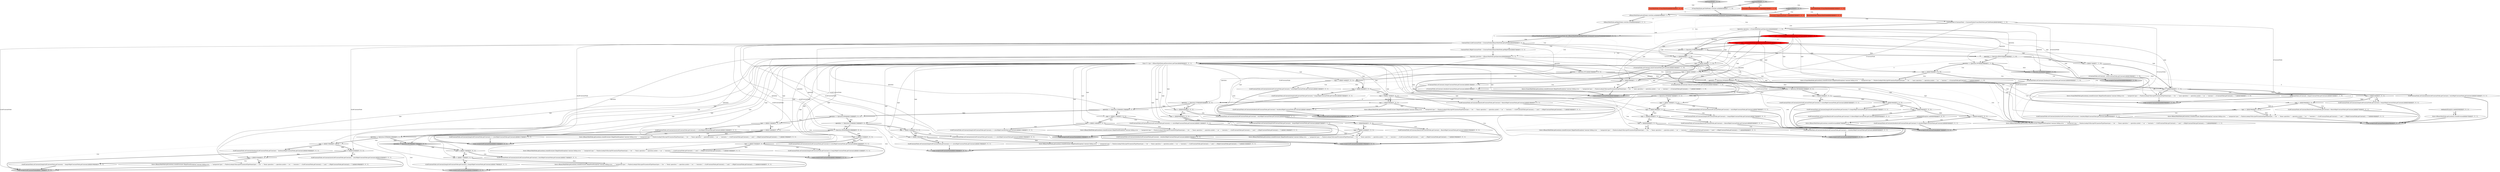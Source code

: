 digraph {
136 [style = filled, label = "irLeftConstantNode.setConstant((int)irLeftConstantNode.getConstant() & (int)irRightConstantNode.getConstant())@@@148@@@['0', '0', '1']", fillcolor = white, shape = ellipse image = "AAA0AAABBB3BBB"];
7 [style = filled, label = "type == @@@30@@@['1', '1', '1']", fillcolor = white, shape = diamond image = "AAA0AAABBB1BBB"];
20 [style = filled, label = "visitUnaryMath['1', '0', '0']", fillcolor = lightgray, shape = diamond image = "AAA0AAABBB1BBB"];
115 [style = filled, label = "irLeftConstantNode.setConstant((long)irLeftConstantNode.getConstant() << (int)irRightConstantNode.getConstant())@@@115@@@['0', '0', '1']", fillcolor = white, shape = ellipse image = "AAA0AAABBB3BBB"];
56 [style = filled, label = "type == @@@123@@@['0', '0', '1']", fillcolor = white, shape = diamond image = "AAA0AAABBB3BBB"];
17 [style = filled, label = "irConstantNode.setConstant(-(double)irConstantNode.getConstant())@@@19@@@['1', '1', '0']", fillcolor = white, shape = ellipse image = "AAA0AAABBB1BBB"];
35 [style = filled, label = "UnaryMathNode irUnaryMathNode@@@2@@@['0', '1', '0']", fillcolor = tomato, shape = box image = "AAA0AAABBB2BBB"];
78 [style = filled, label = "type == @@@11@@@['0', '0', '1']", fillcolor = white, shape = diamond image = "AAA0AAABBB3BBB"];
27 [style = filled, label = "operation == Operation.SUB@@@8@@@['1', '1', '0']", fillcolor = white, shape = diamond image = "AAA0AAABBB1BBB"];
69 [style = filled, label = "type == @@@62@@@['0', '0', '1']", fillcolor = white, shape = diamond image = "AAA0AAABBB3BBB"];
99 [style = filled, label = "irLeftConstantNode.setConstant((long)irLeftConstantNode.getConstant() >> (int)irRightConstantNode.getConstant())@@@127@@@['0', '0', '1']", fillcolor = white, shape = ellipse image = "AAA0AAABBB3BBB"];
128 [style = filled, label = "throw irBinaryMathNode.getLocation().createError(new IllegalStateException(\"constant folding error: \" + \"unexpected type (\" + PainlessLookupUtility.typeToCanonicalTypeName(type) + \"( for \" + \"binary operation (\" + operation.symbol + \"( on \" + \"constants (\" + irLeftConstantNode.getConstant() + \"( and (\" + irRightConstantNode.getConstant() + \"(\"))@@@24@@@['0', '0', '1']", fillcolor = white, shape = ellipse image = "AAA0AAABBB3BBB"];
44 [style = filled, label = "irLeftConstantNode.setConstant((long)irLeftConstantNode.getConstant() + (long)irRightConstantNode.getConstant())@@@79@@@['0', '0', '1']", fillcolor = white, shape = ellipse image = "AAA0AAABBB3BBB"];
65 [style = filled, label = "irLeftConstantNode.setConstant((long)irLeftConstantNode.getConstant() | (long)irRightConstantNode.getConstant())@@@178@@@['0', '0', '1']", fillcolor = white, shape = ellipse image = "AAA0AAABBB3BBB"];
138 [style = filled, label = "type == @@@33@@@['0', '0', '1']", fillcolor = white, shape = diamond image = "AAA0AAABBB3BBB"];
77 [style = filled, label = "irLeftConstantNode.setConstant((int)irLeftConstantNode.getConstant() >>> (int)irRightConstantNode.getConstant())@@@136@@@['0', '0', '1']", fillcolor = white, shape = ellipse image = "AAA0AAABBB3BBB"];
0 [style = filled, label = "irConstantNode.setConstant(~(int)irConstantNode.getConstant())@@@28@@@['1', '1', '0']", fillcolor = white, shape = ellipse image = "AAA0AAABBB1BBB"];
30 [style = filled, label = "throw irBinaryMathNode.getLocation().createError(new IllegalStateException(\"constant folding error: \" + \"unexpected type (\" + PainlessLookupUtility.typeToCanonicalTypeName(type) + \"( for \" + \"binary operation (\" + operation.symbol + \"( on \" + \"constants (\" + irLeftConstantNode.getConstant() + \"( and (\" + irRightConstantNode.getConstant() + \"(\"))@@@66@@@['1', '1', '1']", fillcolor = white, shape = ellipse image = "AAA0AAABBB1BBB"];
145 [style = filled, label = "irLeftConstantNode.setConstant((double)irLeftConstantNode.getConstant() + (double)irRightConstantNode.getConstant())@@@85@@@['0', '0', '1']", fillcolor = white, shape = ellipse image = "AAA0AAABBB3BBB"];
70 [style = filled, label = "type == @@@162@@@['0', '0', '1']", fillcolor = white, shape = diamond image = "AAA0AAABBB3BBB"];
63 [style = filled, label = "irLeftConstantNode.setConstant((long)irLeftConstantNode.getConstant() / (long)irRightConstantNode.getConstant())@@@34@@@['0', '0', '1']", fillcolor = white, shape = ellipse image = "AAA0AAABBB3BBB"];
92 [style = filled, label = "throw irBinaryMathNode.getLocation().createError(new IllegalStateException(\"constant folding error: \" + \"unexpected type (\" + PainlessLookupUtility.typeToCanonicalTypeName(type) + \"( for \" + \"binary operation (\" + operation.symbol + \"( on \" + \"constants (\" + irLeftConstantNode.getConstant() + \"( and (\" + irRightConstantNode.getConstant() + \"(\"))@@@169@@@['0', '0', '1']", fillcolor = white, shape = ellipse image = "AAA0AAABBB3BBB"];
111 [style = filled, label = "Operation operation = irBinaryMathNode.getOperation()@@@8@@@['0', '0', '1']", fillcolor = white, shape = ellipse image = "AAA0AAABBB3BBB"];
12 [style = filled, label = "irConstantNode.setConstant(-(long)irConstantNode.getConstant())@@@13@@@['1', '1', '0']", fillcolor = white, shape = ellipse image = "AAA0AAABBB1BBB"];
50 [style = filled, label = "scope.accept(irLeftConstantNode)@@@183@@@['0', '0', '1']", fillcolor = lightgray, shape = ellipse image = "AAA0AAABBB3BBB"];
137 [style = filled, label = "operation == Operation.MUL@@@10@@@['0', '0', '1']", fillcolor = white, shape = diamond image = "AAA0AAABBB3BBB"];
5 [style = filled, label = "type == @@@9@@@['1', '1', '0']", fillcolor = white, shape = diamond image = "AAA0AAABBB1BBB"];
46 [style = filled, label = "operation == Operation.SUB@@@92@@@['0', '0', '1']", fillcolor = white, shape = diamond image = "AAA0AAABBB3BBB"];
23 [style = filled, label = "operation == Operation.BWNOT@@@26@@@['1', '1', '0']", fillcolor = white, shape = diamond image = "AAA0AAABBB1BBB"];
18 [style = filled, label = "throw irUnaryMathNode.getLocation().createError(new IllegalStateException(\"constant folding error: \" + \"unexpected type (\" + PainlessLookupUtility.typeToCanonicalTypeName(type) + \"( for \" + \"unary operation (\" + operation.symbol + \"( on \" + \"constant (\" + irConstantNode.getConstant() + \"(\"))@@@34@@@['1', '1', '0']", fillcolor = white, shape = ellipse image = "AAA0AAABBB1BBB"];
49 [style = filled, label = "throw irBinaryMathNode.getLocation().createError(new IllegalStateException(\"constant folding error: \" + \"unexpected type (\" + PainlessLookupUtility.typeToCanonicalTypeName(type) + \"( for \" + \"binary operation (\" + operation.symbol + \"( on \" + \"constants (\" + irLeftConstantNode.getConstant() + \"( and (\" + irRightConstantNode.getConstant() + \"(\"))@@@43@@@['0', '0', '1']", fillcolor = white, shape = ellipse image = "AAA0AAABBB3BBB"];
31 [style = filled, label = "irUnaryMathNode.getChildNode().visit(this,null)@@@3@@@['1', '1', '0']", fillcolor = white, shape = ellipse image = "AAA0AAABBB1BBB"];
9 [style = filled, label = "throw irUnaryMathNode.getLocation().createError(new IllegalStateException(\"constant folding error: \" + \"unexpected type (\" + PainlessLookupUtility.typeToCanonicalTypeName(type) + \"( for \" + \"unary operation (\" + operation.symbol + \"( on \" + \"constant (\" + irConstantNode.getConstant() + \"(\"))@@@22@@@['1', '1', '0']", fillcolor = white, shape = ellipse image = "AAA0AAABBB1BBB"];
53 [style = filled, label = "irLeftConstantNode.setConstant((boolean)irLeftConstantNode.getConstant() ^ (boolean)irRightConstantNode.getConstant())@@@160@@@['0', '0', '1']", fillcolor = white, shape = ellipse image = "AAA0AAABBB3BBB"];
42 [style = filled, label = "irLeftConstantNode.setConstant((double)irLeftConstantNode.getConstant() / (double)irRightConstantNode.getConstant())@@@40@@@['0', '0', '1']", fillcolor = white, shape = ellipse image = "AAA0AAABBB3BBB"];
59 [style = filled, label = "irLeftConstantNode.setConstant((long)irLeftConstantNode.getConstant() - (long)irRightConstantNode.getConstant())@@@97@@@['0', '0', '1']", fillcolor = white, shape = ellipse image = "AAA0AAABBB3BBB"];
6 [style = filled, label = "type == @@@27@@@['1', '1', '0']", fillcolor = white, shape = diamond image = "AAA0AAABBB1BBB"];
134 [style = filled, label = "type == @@@14@@@['0', '0', '1']", fillcolor = white, shape = diamond image = "AAA0AAABBB3BBB"];
82 [style = filled, label = "irLeftConstantNode.setConstant((float)irLeftConstantNode.getConstant() - (float)irRightConstantNode.getConstant())@@@100@@@['0', '0', '1']", fillcolor = white, shape = ellipse image = "AAA0AAABBB3BBB"];
116 [style = filled, label = "scope.accept(irLeftConstantNode)@@@72@@@['0', '0', '1']", fillcolor = lightgray, shape = ellipse image = "AAA0AAABBB3BBB"];
113 [style = filled, label = "irLeftConstantNode.setConstant((long)irLeftConstantNode.getConstant() & (long)irRightConstantNode.getConstant())@@@151@@@['0', '0', '1']", fillcolor = white, shape = ellipse image = "AAA0AAABBB3BBB"];
93 [style = filled, label = "irLeftConstantNode.setConstant((double)irLeftConstantNode.getConstant() - (double)irRightConstantNode.getConstant())@@@103@@@['0', '0', '1']", fillcolor = white, shape = ellipse image = "AAA0AAABBB3BBB"];
58 [style = filled, label = "type == @@@138@@@['0', '0', '1']", fillcolor = white, shape = diamond image = "AAA0AAABBB3BBB"];
19 [style = filled, label = "operation == Operation.NOT@@@38@@@['1', '1', '0']", fillcolor = white, shape = diamond image = "AAA0AAABBB1BBB"];
8 [style = filled, label = "Class<?> type = irUnaryMathNode.getDecoration().getType()@@@7@@@['1', '0', '0']", fillcolor = red, shape = ellipse image = "AAA1AAABBB1BBB"];
102 [style = filled, label = "scope.accept(irLeftConstantNode)@@@156@@@['0', '0', '1']", fillcolor = lightgray, shape = ellipse image = "AAA0AAABBB3BBB"];
90 [style = filled, label = "irLeftConstantNode.setConstant((long)irLeftConstantNode.getConstant() % (long)irRightConstantNode.getConstant())@@@57@@@['0', '0', '1']", fillcolor = white, shape = ellipse image = "AAA0AAABBB3BBB"];
98 [style = filled, label = "irBinaryMathNode.getLeftNode().visit(this,null)@@@3@@@['0', '0', '1']", fillcolor = white, shape = ellipse image = "AAA0AAABBB3BBB"];
101 [style = filled, label = "irLeftConstantNode.setConstant((int)irLeftConstantNode.getConstant() - (int)irRightConstantNode.getConstant())@@@94@@@['0', '0', '1']", fillcolor = white, shape = ellipse image = "AAA0AAABBB3BBB"];
109 [style = filled, label = "ConstantNode irLeftConstantNode = (ConstantNode)irBinaryMathNode.getLeftNode()@@@6@@@['0', '0', '1']", fillcolor = white, shape = ellipse image = "AAA0AAABBB3BBB"];
106 [style = filled, label = "throw irBinaryMathNode.getLocation().createError(new IllegalStateException(\"constant folding error: \" + \"unexpected type (\" + PainlessLookupUtility.typeToCanonicalTypeName(type) + \"( for \" + \"binary operation (\" + operation.symbol + \"( on \" + \"constants (\" + irLeftConstantNode.getConstant() + \"( and (\" + irRightConstantNode.getConstant() + \"(\"))@@@142@@@['0', '0', '1']", fillcolor = white, shape = ellipse image = "AAA0AAABBB3BBB"];
37 [style = filled, label = "type == @@@20@@@['0', '0', '1']", fillcolor = white, shape = diamond image = "AAA0AAABBB3BBB"];
100 [style = filled, label = "irLeftConstantNode.setConstant((float)irLeftConstantNode.getConstant() * (float)irRightConstantNode.getConstant())@@@18@@@['0', '0', '1']", fillcolor = white, shape = ellipse image = "AAA0AAABBB3BBB"];
48 [style = filled, label = "irLeftConstantNode.setConstant((float)irLeftConstantNode.getConstant() / (float)irRightConstantNode.getConstant())@@@37@@@['0', '0', '1']", fillcolor = white, shape = ellipse image = "AAA0AAABBB3BBB"];
3 [style = filled, label = "Operation operation = irUnaryMathNode.getOperation()@@@6@@@['1', '1', '0']", fillcolor = white, shape = ellipse image = "AAA0AAABBB1BBB"];
36 [style = filled, label = "irLeftConstantNode.setConstant((long)irLeftConstantNode.getConstant() >>> (int)irRightConstantNode.getConstant())@@@139@@@['0', '0', '1']", fillcolor = white, shape = ellipse image = "AAA0AAABBB3BBB"];
96 [style = filled, label = "operation == Operation.LSH@@@110@@@['0', '0', '1']", fillcolor = white, shape = diamond image = "AAA0AAABBB3BBB"];
108 [style = filled, label = "throw irBinaryMathNode.getLocation().createError(new IllegalStateException(\"constant folding error: \" + \"unexpected type (\" + PainlessLookupUtility.typeToCanonicalTypeName(type) + \"( for \" + \"binary operation (\" + operation.symbol + \"( on \" + \"constants (\" + irLeftConstantNode.getConstant() + \"( and (\" + irRightConstantNode.getConstant() + \"(\"))@@@154@@@['0', '0', '1']", fillcolor = white, shape = ellipse image = "AAA0AAABBB3BBB"];
79 [style = filled, label = "visitBinaryMath['0', '0', '1']", fillcolor = lightgray, shape = diamond image = "AAA0AAABBB3BBB"];
97 [style = filled, label = "scope.accept(irLeftConstantNode)@@@120@@@['0', '0', '1']", fillcolor = lightgray, shape = ellipse image = "AAA0AAABBB3BBB"];
11 [style = filled, label = "Consumer<ExpressionNode> scope@@@2@@@['1', '1', '0']", fillcolor = tomato, shape = box image = "AAA0AAABBB1BBB"];
47 [style = filled, label = "throw irBinaryMathNode.getLocation().createError(ae)@@@70@@@['0', '0', '1']", fillcolor = white, shape = ellipse image = "AAA0AAABBB3BBB"];
88 [style = filled, label = "type == @@@159@@@['0', '0', '1']", fillcolor = white, shape = diamond image = "AAA0AAABBB3BBB"];
126 [style = filled, label = "irBinaryMathNode.getLeftNode() instanceof ConstantNode && irBinaryMathNode.getRightNode() instanceof ConstantNode@@@5@@@['0', '0', '1']", fillcolor = lightgray, shape = diamond image = "AAA0AAABBB3BBB"];
57 [style = filled, label = "BinaryMathNode irBinaryMathNode@@@2@@@['0', '0', '1']", fillcolor = tomato, shape = box image = "AAA0AAABBB3BBB"];
89 [style = filled, label = "operation == Operation.REM@@@51@@@['0', '0', '1']", fillcolor = white, shape = diamond image = "AAA0AAABBB3BBB"];
32 [style = filled, label = "scope.accept(irConstantNode)@@@48@@@['1', '1', '0']", fillcolor = lightgray, shape = ellipse image = "AAA0AAABBB1BBB"];
142 [style = filled, label = "type == @@@84@@@['0', '0', '1']", fillcolor = white, shape = diamond image = "AAA0AAABBB3BBB"];
4 [style = filled, label = "UnaryMathNode irUnaryMathNode@@@2@@@['1', '0', '0']", fillcolor = tomato, shape = box image = "AAA0AAABBB1BBB"];
15 [style = filled, label = "throw irUnaryMathNode.getLocation().createError(new IllegalStateException(\"constant folding error: \" + \"unexpected type (\" + PainlessLookupUtility.typeToCanonicalTypeName(type) + \"( for \" + \"unary operation (\" + operation.symbol + \"( on \" + \"constant (\" + irConstantNode.getConstant() + \"(\"))@@@43@@@['1', '1', '0']", fillcolor = white, shape = ellipse image = "AAA0AAABBB1BBB"];
21 [style = filled, label = "operation == Operation.ADD@@@47@@@['1', '1', '0']", fillcolor = lightgray, shape = diamond image = "AAA0AAABBB1BBB"];
40 [style = filled, label = "type == @@@177@@@['0', '0', '1']", fillcolor = white, shape = diamond image = "AAA0AAABBB3BBB"];
1 [style = filled, label = "scope.accept(irConstantNode)@@@36@@@['1', '1', '0']", fillcolor = lightgray, shape = ellipse image = "AAA0AAABBB1BBB"];
84 [style = filled, label = "type == @@@53@@@['0', '0', '1']", fillcolor = white, shape = diamond image = "AAA0AAABBB3BBB"];
118 [style = filled, label = "type == @@@56@@@['0', '0', '1']", fillcolor = white, shape = diamond image = "AAA0AAABBB3BBB"];
121 [style = filled, label = "Class<?> type = irBinaryMathNode.getDecoration().getType()@@@9@@@['0', '0', '1']", fillcolor = white, shape = ellipse image = "AAA0AAABBB3BBB"];
51 [style = filled, label = "irLeftConstantNode.setConstant((int)irLeftConstantNode.getConstant() / (int)irRightConstantNode.getConstant())@@@31@@@['0', '0', '1']", fillcolor = white, shape = ellipse image = "AAA0AAABBB3BBB"];
91 [style = filled, label = "type == @@@17@@@['0', '0', '1']", fillcolor = white, shape = diamond image = "AAA0AAABBB3BBB"];
132 [style = filled, label = "type == @@@93@@@['0', '0', '1']", fillcolor = white, shape = diamond image = "AAA0AAABBB3BBB"];
146 [style = filled, label = "type == @@@174@@@['0', '0', '1']", fillcolor = white, shape = diamond image = "AAA0AAABBB3BBB"];
120 [style = filled, label = "operation == Operation.USH@@@134@@@['0', '0', '1']", fillcolor = white, shape = diamond image = "AAA0AAABBB3BBB"];
103 [style = filled, label = "irLeftConstantNode.setConstant((int)irLeftConstantNode.getConstant() + (int)irRightConstantNode.getConstant())@@@76@@@['0', '0', '1']", fillcolor = white, shape = ellipse image = "AAA0AAABBB3BBB"];
24 [style = filled, label = "irConstantNode.setConstant(-(float)irConstantNode.getConstant())@@@16@@@['1', '1', '0']", fillcolor = white, shape = ellipse image = "AAA0AAABBB1BBB"];
66 [style = filled, label = "type == @@@147@@@['0', '0', '1']", fillcolor = white, shape = diamond image = "AAA0AAABBB3BBB"];
143 [style = filled, label = "type == @@@75@@@['0', '0', '1']", fillcolor = white, shape = diamond image = "AAA0AAABBB3BBB"];
135 [style = filled, label = "type == @@@96@@@['0', '0', '1']", fillcolor = white, shape = diamond image = "AAA0AAABBB3BBB"];
67 [style = filled, label = "scope.accept(irLeftConstantNode)@@@90@@@['0', '0', '1']", fillcolor = lightgray, shape = ellipse image = "AAA0AAABBB3BBB"];
72 [style = filled, label = "scope.accept(irLeftConstantNode)@@@132@@@['0', '0', '1']", fillcolor = lightgray, shape = ellipse image = "AAA0AAABBB3BBB"];
105 [style = filled, label = "type == @@@126@@@['0', '0', '1']", fillcolor = white, shape = diamond image = "AAA0AAABBB3BBB"];
107 [style = filled, label = "type == @@@99@@@['0', '0', '1']", fillcolor = white, shape = diamond image = "AAA0AAABBB3BBB"];
130 [style = filled, label = "irBinaryMathNode.getRightNode().visit(this,null)@@@4@@@['0', '0', '1']", fillcolor = white, shape = ellipse image = "AAA0AAABBB3BBB"];
122 [style = filled, label = "irLeftConstantNode.setConstant((int)irLeftConstantNode.getConstant() ^ (int)irRightConstantNode.getConstant())@@@163@@@['0', '0', '1']", fillcolor = white, shape = ellipse image = "AAA0AAABBB3BBB"];
38 [style = filled, label = "throw irBinaryMathNode.getLocation().createError(new IllegalStateException(\"constant folding error: \" + \"unexpected type (\" + PainlessLookupUtility.typeToCanonicalTypeName(type) + \"( for \" + \"binary operation (\" + operation.symbol + \"( on \" + \"constants (\" + irLeftConstantNode.getConstant() + \"( and (\" + irRightConstantNode.getConstant() + \"(\"))@@@106@@@['0', '0', '1']", fillcolor = white, shape = ellipse image = "AAA0AAABBB3BBB"];
124 [style = filled, label = "ConstantNode irRightConstantNode = (ConstantNode)irBinaryMathNode.getRightNode()@@@7@@@['0', '0', '1']", fillcolor = white, shape = ellipse image = "AAA0AAABBB3BBB"];
26 [style = filled, label = "type == @@@18@@@['1', '1', '0']", fillcolor = white, shape = diamond image = "AAA0AAABBB1BBB"];
133 [style = filled, label = "operation == Operation.BWAND@@@146@@@['0', '0', '1']", fillcolor = white, shape = diamond image = "AAA0AAABBB3BBB"];
62 [style = filled, label = "irLeftConstantNode.setConstant((long)irLeftConstantNode.getConstant() * (long)irRightConstantNode.getConstant())@@@15@@@['0', '0', '1']", fillcolor = white, shape = ellipse image = "AAA0AAABBB3BBB"];
87 [style = filled, label = "operation == Operation.ADD@@@74@@@['0', '0', '1']", fillcolor = white, shape = diamond image = "AAA0AAABBB3BBB"];
76 [style = filled, label = "scope.accept(irLeftConstantNode)@@@26@@@['0', '0', '1']", fillcolor = lightgray, shape = ellipse image = "AAA0AAABBB3BBB"];
74 [style = filled, label = "irLeftConstantNode.setConstant((double)irLeftConstantNode.getConstant() % (double)irRightConstantNode.getConstant())@@@63@@@['0', '0', '1']", fillcolor = white, shape = ellipse image = "AAA0AAABBB3BBB"];
81 [style = filled, label = "type == @@@150@@@['0', '0', '1']", fillcolor = white, shape = diamond image = "AAA0AAABBB3BBB"];
95 [style = filled, label = "irLeftConstantNode.setConstant((int)irLeftConstantNode.getConstant() << (int)irRightConstantNode.getConstant())@@@112@@@['0', '0', '1']", fillcolor = white, shape = ellipse image = "AAA0AAABBB3BBB"];
127 [style = filled, label = "throw irBinaryMathNode.getLocation().createError(new IllegalStateException(\"constant folding error: \" + \"unexpected type (\" + PainlessLookupUtility.typeToCanonicalTypeName(type) + \"( for \" + \"binary operation (\" + operation.symbol + \"( on \" + \"constants (\" + irLeftConstantNode.getConstant() + \"( and (\" + irRightConstantNode.getConstant() + \"(\"))@@@130@@@['0', '0', '1']", fillcolor = white, shape = ellipse image = "AAA0AAABBB3BBB"];
83 [style = filled, label = "type == @@@39@@@['0', '0', '1']", fillcolor = white, shape = diamond image = "AAA0AAABBB3BBB"];
60 [style = filled, label = "irLeftConstantNode.setConstant((double)irLeftConstantNode.getConstant() * (double)irRightConstantNode.getConstant())@@@21@@@['0', '0', '1']", fillcolor = white, shape = ellipse image = "AAA0AAABBB3BBB"];
86 [style = filled, label = "throw irBinaryMathNode.getLocation().createError(new IllegalStateException(\"constant folding error: \" + \"unexpected type (\" + PainlessLookupUtility.typeToCanonicalTypeName(type) + \"( for \" + \"binary operation (\" + operation.symbol + \"( on \" + \"constants (\" + irLeftConstantNode.getConstant() + \"( and (\" + irRightConstantNode.getConstant() + \"(\"))@@@181@@@['0', '0', '1']", fillcolor = white, shape = ellipse image = "AAA0AAABBB3BBB"];
25 [style = filled, label = "type == @@@12@@@['1', '1', '0']", fillcolor = white, shape = diamond image = "AAA0AAABBB1BBB"];
14 [style = filled, label = "irConstantNode.setConstant(~(long)irConstantNode.getConstant())@@@31@@@['1', '1', '0']", fillcolor = white, shape = ellipse image = "AAA0AAABBB1BBB"];
28 [style = filled, label = "irUnaryMathNode.getChildNode() instanceof ConstantNode@@@4@@@['1', '1', '0']", fillcolor = lightgray, shape = diamond image = "AAA0AAABBB1BBB"];
2 [style = filled, label = "irConstantNode.setConstant(!(boolean)irConstantNode.getConstant())@@@40@@@['1', '1', '0']", fillcolor = white, shape = ellipse image = "AAA0AAABBB1BBB"];
22 [style = filled, label = "ConstantNode irConstantNode = (ConstantNode)irUnaryMathNode.getChildNode()@@@5@@@['1', '1', '0']", fillcolor = white, shape = ellipse image = "AAA0AAABBB1BBB"];
33 [style = filled, label = "Class<?> type = irUnaryMathNode.getDecorationValue()@@@7@@@['0', '1', '0']", fillcolor = red, shape = ellipse image = "AAA1AAABBB2BBB"];
61 [style = filled, label = "Consumer<ExpressionNode> scope@@@2@@@['0', '0', '1']", fillcolor = tomato, shape = box image = "AAA0AAABBB3BBB"];
119 [style = filled, label = "throw irBinaryMathNode.getLocation().createError(ae)@@@47@@@['0', '0', '1']", fillcolor = white, shape = ellipse image = "AAA0AAABBB3BBB"];
85 [style = filled, label = "type == @@@81@@@['0', '0', '1']", fillcolor = white, shape = diamond image = "AAA0AAABBB3BBB"];
117 [style = filled, label = "type == @@@165@@@['0', '0', '1']", fillcolor = white, shape = diamond image = "AAA0AAABBB3BBB"];
110 [style = filled, label = "scope.accept(irLeftConstantNode)@@@144@@@['0', '0', '1']", fillcolor = lightgray, shape = ellipse image = "AAA0AAABBB3BBB"];
43 [style = filled, label = "operation == Operation.XOR@@@158@@@['0', '0', '1']", fillcolor = white, shape = diamond image = "AAA0AAABBB3BBB"];
139 [style = filled, label = "irLeftConstantNode.setConstant((int)irLeftConstantNode.getConstant() >> (int)irRightConstantNode.getConstant())@@@124@@@['0', '0', '1']", fillcolor = white, shape = ellipse image = "AAA0AAABBB3BBB"];
54 [style = filled, label = "irLeftConstantNode.setConstant((long)irLeftConstantNode.getConstant() ^ (long)irRightConstantNode.getConstant())@@@166@@@['0', '0', '1']", fillcolor = white, shape = ellipse image = "AAA0AAABBB3BBB"];
13 [style = filled, label = "type == @@@39@@@['1', '1', '0']", fillcolor = white, shape = diamond image = "AAA0AAABBB1BBB"];
45 [style = filled, label = "irLeftConstantNode.setConstant((int)irLeftConstantNode.getConstant() * (int)irRightConstantNode.getConstant())@@@12@@@['0', '0', '1']", fillcolor = white, shape = ellipse image = "AAA0AAABBB3BBB"];
94 [style = filled, label = "type == @@@111@@@['0', '0', '1']", fillcolor = white, shape = diamond image = "AAA0AAABBB3BBB"];
75 [style = filled, label = "type == @@@36@@@['0', '0', '1']", fillcolor = white, shape = diamond image = "AAA0AAABBB3BBB"];
52 [style = filled, label = "irLeftConstantNode.setConstant((float)irLeftConstantNode.getConstant() % (float)irRightConstantNode.getConstant())@@@60@@@['0', '0', '1']", fillcolor = white, shape = ellipse image = "AAA0AAABBB3BBB"];
10 [style = filled, label = "irConstantNode.setConstant(-(int)irConstantNode.getConstant())@@@10@@@['1', '1', '0']", fillcolor = white, shape = ellipse image = "AAA0AAABBB1BBB"];
114 [style = filled, label = "irLeftConstantNode.setConstant((int)irLeftConstantNode.getConstant() % (int)irRightConstantNode.getConstant())@@@54@@@['0', '0', '1']", fillcolor = white, shape = ellipse image = "AAA0AAABBB3BBB"];
64 [style = filled, label = "irLeftConstantNode.setConstant((float)irLeftConstantNode.getConstant() + (float)irRightConstantNode.getConstant())@@@82@@@['0', '0', '1']", fillcolor = white, shape = ellipse image = "AAA0AAABBB3BBB"];
141 [style = filled, label = "operation == Operation.RSH@@@122@@@['0', '0', '1']", fillcolor = white, shape = diamond image = "AAA0AAABBB3BBB"];
125 [style = filled, label = "throw irBinaryMathNode.getLocation().createError(new IllegalStateException(\"constant folding error: \" + \"unexpected type (\" + PainlessLookupUtility.typeToCanonicalTypeName(type) + \"( for \" + \"binary operation (\" + operation.symbol + \"( on \" + \"constants (\" + irLeftConstantNode.getConstant() + \"( and (\" + irRightConstantNode.getConstant() + \"(\"))@@@118@@@['0', '0', '1']", fillcolor = white, shape = ellipse image = "AAA0AAABBB3BBB"];
39 [style = filled, label = "scope.accept(irLeftConstantNode)@@@171@@@['0', '0', '1']", fillcolor = lightgray, shape = ellipse image = "AAA0AAABBB3BBB"];
16 [style = filled, label = "scope.accept(irConstantNode)@@@24@@@['1', '1', '0']", fillcolor = lightgray, shape = ellipse image = "AAA0AAABBB1BBB"];
131 [style = filled, label = "irLeftConstantNode.setConstant((int)irLeftConstantNode.getConstant() | (int)irRightConstantNode.getConstant())@@@175@@@['0', '0', '1']", fillcolor = white, shape = ellipse image = "AAA0AAABBB3BBB"];
34 [style = filled, label = "visitUnaryMath['0', '1', '0']", fillcolor = lightgray, shape = diamond image = "AAA0AAABBB2BBB"];
140 [style = filled, label = "type == @@@102@@@['0', '0', '1']", fillcolor = white, shape = diamond image = "AAA0AAABBB3BBB"];
144 [style = filled, label = "operation == Operation.DIV@@@28@@@['0', '0', '1']", fillcolor = white, shape = diamond image = "AAA0AAABBB3BBB"];
71 [style = filled, label = "ArithmeticException ae@@@69@@@['0', '0', '1']", fillcolor = white, shape = diamond image = "AAA0AAABBB3BBB"];
123 [style = filled, label = "ArithmeticException ae@@@46@@@['0', '0', '1']", fillcolor = white, shape = diamond image = "AAA0AAABBB3BBB"];
112 [style = filled, label = "type == @@@59@@@['0', '0', '1']", fillcolor = white, shape = diamond image = "AAA0AAABBB3BBB"];
73 [style = filled, label = "operation == Operation.BWOR@@@173@@@['0', '0', '1']", fillcolor = lightgray, shape = diamond image = "AAA0AAABBB3BBB"];
129 [style = filled, label = "type == @@@135@@@['0', '0', '1']", fillcolor = white, shape = diamond image = "AAA0AAABBB3BBB"];
68 [style = filled, label = "throw irBinaryMathNode.getLocation().createError(new IllegalStateException(\"constant folding error: \" + \"unexpected type (\" + PainlessLookupUtility.typeToCanonicalTypeName(type) + \"( for \" + \"binary operation (\" + operation.symbol + \"( on \" + \"constants (\" + irLeftConstantNode.getConstant() + \"( and (\" + irRightConstantNode.getConstant() + \"(\"))@@@88@@@['0', '0', '1']", fillcolor = white, shape = ellipse image = "AAA0AAABBB3BBB"];
29 [style = filled, label = "type == @@@15@@@['1', '1', '0']", fillcolor = white, shape = diamond image = "AAA0AAABBB1BBB"];
104 [style = filled, label = "type == @@@114@@@['0', '0', '1']", fillcolor = white, shape = diamond image = "AAA0AAABBB3BBB"];
55 [style = filled, label = "type == @@@78@@@['0', '0', '1']", fillcolor = white, shape = diamond image = "AAA0AAABBB3BBB"];
41 [style = filled, label = "scope.accept(irLeftConstantNode)@@@49@@@['0', '0', '1']", fillcolor = lightgray, shape = ellipse image = "AAA0AAABBB3BBB"];
80 [style = filled, label = "scope.accept(irLeftConstantNode)@@@108@@@['0', '0', '1']", fillcolor = lightgray, shape = ellipse image = "AAA0AAABBB3BBB"];
129->77 [style = dotted, label="true"];
56->139 [style = dotted, label="true"];
42->41 [style = bold, label=""];
81->113 [style = dotted, label="true"];
27->111 [style = dashed, label="0"];
8->29 [style = solid, label="type"];
100->76 [style = bold, label=""];
121->84 [style = solid, label="type"];
8->15 [style = solid, label="type"];
25->29 [style = dotted, label="false"];
140->38 [style = bold, label=""];
78->45 [style = dotted, label="true"];
25->29 [style = bold, label=""];
141->120 [style = bold, label=""];
121->7 [style = solid, label="type"];
53->39 [style = bold, label=""];
92->39 [style = bold, label=""];
69->30 [style = bold, label=""];
7->14 [style = bold, label=""];
121->106 [style = solid, label="type"];
78->134 [style = bold, label=""];
134->91 [style = bold, label=""];
79->57 [style = dotted, label="true"];
65->50 [style = bold, label=""];
104->125 [style = bold, label=""];
128->76 [style = bold, label=""];
8->13 [style = solid, label="type"];
63->41 [style = bold, label=""];
0->51 [style = dashed, label="0"];
31->98 [style = dashed, label="0"];
24->100 [style = dashed, label="0"];
6->0 [style = dotted, label="true"];
58->106 [style = bold, label=""];
8->7 [style = solid, label="type"];
40->65 [style = dotted, label="true"];
47->116 [style = bold, label=""];
71->47 [style = dotted, label="true"];
8->18 [style = solid, label="type"];
81->108 [style = bold, label=""];
133->66 [style = bold, label=""];
29->26 [style = dotted, label="false"];
118->90 [style = dotted, label="true"];
40->86 [style = bold, label=""];
104->115 [style = bold, label=""];
75->48 [style = dotted, label="true"];
23->144 [style = dashed, label="0"];
121->30 [style = solid, label="type"];
85->64 [style = bold, label=""];
139->72 [style = bold, label=""];
8->26 [style = solid, label="type"];
34->31 [style = bold, label=""];
145->67 [style = bold, label=""];
6->7 [style = dotted, label="false"];
7->18 [style = dotted, label="false"];
121->135 [style = solid, label="type"];
69->30 [style = dotted, label="false"];
23->1 [style = dotted, label="true"];
7->51 [style = bold, label=""];
5->25 [style = dotted, label="false"];
46->96 [style = dotted, label="false"];
13->15 [style = bold, label=""];
121->107 [style = solid, label="type"];
135->107 [style = dotted, label="false"];
40->65 [style = bold, label=""];
108->102 [style = bold, label=""];
121->134 [style = solid, label="type"];
83->42 [style = dotted, label="true"];
121->104 [style = solid, label="type"];
140->38 [style = dotted, label="false"];
133->66 [style = dotted, label="true"];
94->95 [style = dotted, label="true"];
84->118 [style = dotted, label="false"];
8->9 [style = solid, label="type"];
46->96 [style = bold, label=""];
3->19 [style = solid, label="operation"];
44->67 [style = bold, label=""];
121->142 [style = solid, label="type"];
143->103 [style = bold, label=""];
112->69 [style = bold, label=""];
95->97 [style = bold, label=""];
13->2 [style = dotted, label="true"];
138->75 [style = bold, label=""];
52->116 [style = bold, label=""];
38->80 [style = bold, label=""];
75->48 [style = bold, label=""];
34->35 [style = dotted, label="true"];
144->7 [style = dotted, label="true"];
129->58 [style = dotted, label="false"];
0->1 [style = bold, label=""];
23->19 [style = bold, label=""];
87->67 [style = dotted, label="true"];
7->18 [style = bold, label=""];
56->105 [style = bold, label=""];
121->91 [style = solid, label="type"];
111->144 [style = solid, label="operation"];
64->67 [style = bold, label=""];
144->7 [style = bold, label=""];
94->104 [style = bold, label=""];
33->29 [style = solid, label="type"];
126->137 [style = dotted, label="true"];
141->56 [style = bold, label=""];
133->43 [style = dotted, label="false"];
137->76 [style = dotted, label="true"];
88->53 [style = bold, label=""];
144->89 [style = dotted, label="false"];
111->87 [style = solid, label="operation"];
23->6 [style = dotted, label="true"];
146->40 [style = bold, label=""];
28->33 [style = dotted, label="true"];
60->76 [style = bold, label=""];
123->119 [style = dotted, label="true"];
81->113 [style = bold, label=""];
109->116 [style = solid, label="irLeftConstantNode"];
6->0 [style = bold, label=""];
19->13 [style = dotted, label="true"];
132->135 [style = bold, label=""];
107->82 [style = bold, label=""];
55->44 [style = bold, label=""];
103->67 [style = bold, label=""];
109->102 [style = solid, label="irLeftConstantNode"];
146->40 [style = dotted, label="false"];
124->111 [style = bold, label=""];
22->1 [style = solid, label="irConstantNode"];
96->141 [style = bold, label=""];
33->7 [style = solid, label="type"];
2->30 [style = bold, label=""];
7->14 [style = dotted, label="true"];
75->83 [style = bold, label=""];
81->108 [style = dotted, label="false"];
111->141 [style = solid, label="operation"];
99->72 [style = bold, label=""];
90->116 [style = bold, label=""];
56->139 [style = bold, label=""];
85->142 [style = dotted, label="false"];
33->6 [style = solid, label="type"];
126->109 [style = bold, label=""];
143->55 [style = dotted, label="false"];
37->128 [style = dotted, label="false"];
26->9 [style = bold, label=""];
137->78 [style = dotted, label="true"];
18->49 [style = dashed, label="0"];
121->143 [style = solid, label="type"];
84->114 [style = dotted, label="true"];
66->81 [style = dotted, label="false"];
121->49 [style = solid, label="type"];
37->60 [style = bold, label=""];
75->83 [style = dotted, label="false"];
83->49 [style = dotted, label="false"];
121->56 [style = solid, label="type"];
113->102 [style = bold, label=""];
87->143 [style = bold, label=""];
27->5 [style = bold, label=""];
8->27 [style = bold, label=""];
126->124 [style = dotted, label="true"];
73->146 [style = bold, label=""];
48->41 [style = bold, label=""];
87->46 [style = bold, label=""];
121->127 [style = solid, label="type"];
135->59 [style = dotted, label="true"];
105->127 [style = dotted, label="false"];
25->12 [style = dotted, label="true"];
20->31 [style = bold, label=""];
3->33 [style = bold, label=""];
33->27 [style = bold, label=""];
5->25 [style = bold, label=""];
121->125 [style = solid, label="type"];
91->100 [style = bold, label=""];
28->130 [style = dashed, label="0"];
96->94 [style = dotted, label="true"];
119->41 [style = bold, label=""];
104->125 [style = dotted, label="false"];
117->54 [style = dotted, label="true"];
144->41 [style = dotted, label="true"];
70->122 [style = dotted, label="true"];
134->91 [style = dotted, label="false"];
33->18 [style = solid, label="type"];
109->97 [style = solid, label="irLeftConstantNode"];
5->10 [style = dotted, label="true"];
34->11 [style = dotted, label="true"];
93->80 [style = bold, label=""];
121->92 [style = solid, label="type"];
101->80 [style = bold, label=""];
79->98 [style = bold, label=""];
7->138 [style = dotted, label="false"];
120->110 [style = dotted, label="true"];
109->41 [style = solid, label="irLeftConstantNode"];
27->23 [style = dotted, label="false"];
3->109 [style = dashed, label="0"];
78->45 [style = bold, label=""];
121->75 [style = solid, label="type"];
56->105 [style = dotted, label="false"];
121->132 [style = solid, label="type"];
70->122 [style = bold, label=""];
126->111 [style = dotted, label="true"];
117->92 [style = dotted, label="false"];
121->78 [style = solid, label="type"];
109->72 [style = solid, label="irLeftConstantNode"];
66->81 [style = bold, label=""];
121->37 [style = solid, label="type"];
138->75 [style = dotted, label="false"];
29->24 [style = dotted, label="true"];
22->126 [style = dashed, label="0"];
121->86 [style = solid, label="type"];
109->50 [style = solid, label="irLeftConstantNode"];
89->84 [style = bold, label=""];
27->5 [style = dotted, label="true"];
104->115 [style = dotted, label="true"];
117->92 [style = bold, label=""];
15->30 [style = bold, label=""];
121->66 [style = solid, label="type"];
22->32 [style = solid, label="irConstantNode"];
14->1 [style = bold, label=""];
109->67 [style = solid, label="irLeftConstantNode"];
142->145 [style = dotted, label="true"];
105->99 [style = bold, label=""];
21->32 [style = bold, label=""];
11->61 [style = dashed, label="0"];
27->23 [style = bold, label=""];
91->100 [style = dotted, label="true"];
112->52 [style = dotted, label="true"];
43->39 [style = dotted, label="true"];
111->73 [style = solid, label="operation"];
3->27 [style = solid, label="operation"];
121->69 [style = solid, label="type"];
20->11 [style = dotted, label="true"];
8->33 [style = dashed, label="0"];
111->121 [style = bold, label=""];
121->40 [style = solid, label="type"];
135->59 [style = bold, label=""];
137->144 [style = bold, label=""];
137->144 [style = dotted, label="false"];
134->62 [style = bold, label=""];
138->63 [style = dotted, label="true"];
109->110 [style = solid, label="irLeftConstantNode"];
121->140 [style = solid, label="type"];
71->47 [style = bold, label=""];
8->25 [style = solid, label="type"];
111->89 [style = solid, label="operation"];
46->80 [style = dotted, label="true"];
73->146 [style = dotted, label="true"];
143->103 [style = dotted, label="true"];
118->112 [style = dotted, label="false"];
91->37 [style = dotted, label="false"];
117->54 [style = bold, label=""];
28->27 [style = dotted, label="true"];
17->16 [style = bold, label=""];
5->10 [style = bold, label=""];
33->25 [style = solid, label="type"];
73->50 [style = dotted, label="true"];
55->85 [style = bold, label=""];
22->16 [style = solid, label="irConstantNode"];
8->5 [style = solid, label="type"];
14->63 [style = dashed, label="0"];
15->30 [style = dashed, label="0"];
140->93 [style = dotted, label="true"];
21->32 [style = dotted, label="true"];
43->73 [style = bold, label=""];
29->26 [style = bold, label=""];
3->23 [style = solid, label="operation"];
140->93 [style = bold, label=""];
19->13 [style = bold, label=""];
18->1 [style = bold, label=""];
36->110 [style = bold, label=""];
121->83 [style = solid, label="type"];
146->131 [style = bold, label=""];
43->88 [style = dotted, label="true"];
84->114 [style = bold, label=""];
118->90 [style = bold, label=""];
85->142 [style = bold, label=""];
69->74 [style = bold, label=""];
87->143 [style = dotted, label="true"];
59->80 [style = bold, label=""];
89->116 [style = dotted, label="true"];
121->105 [style = solid, label="type"];
111->46 [style = solid, label="operation"];
78->134 [style = dotted, label="false"];
121->138 [style = solid, label="type"];
7->138 [style = bold, label=""];
28->3 [style = dotted, label="true"];
37->128 [style = bold, label=""];
13->15 [style = dotted, label="false"];
96->94 [style = bold, label=""];
126->121 [style = dotted, label="true"];
91->37 [style = bold, label=""];
135->107 [style = bold, label=""];
107->140 [style = dotted, label="false"];
84->118 [style = bold, label=""];
98->130 [style = bold, label=""];
46->132 [style = bold, label=""];
70->117 [style = bold, label=""];
54->39 [style = bold, label=""];
112->52 [style = bold, label=""];
121->85 [style = solid, label="type"];
133->102 [style = dotted, label="true"];
20->4 [style = dotted, label="true"];
3->8 [style = bold, label=""];
87->46 [style = dotted, label="false"];
125->97 [style = bold, label=""];
123->119 [style = bold, label=""];
121->118 [style = solid, label="type"];
121->68 [style = solid, label="type"];
13->2 [style = bold, label=""];
19->21 [style = bold, label=""];
120->133 [style = bold, label=""];
58->36 [style = bold, label=""];
111->137 [style = solid, label="operation"];
58->36 [style = dotted, label="true"];
111->96 [style = solid, label="operation"];
129->58 [style = bold, label=""];
138->63 [style = bold, label=""];
94->104 [style = dotted, label="false"];
121->88 [style = solid, label="type"];
26->9 [style = dotted, label="false"];
130->126 [style = bold, label=""];
22->3 [style = bold, label=""];
66->136 [style = bold, label=""];
107->140 [style = bold, label=""];
121->94 [style = solid, label="type"];
107->82 [style = dotted, label="true"];
121->112 [style = solid, label="type"];
17->60 [style = dashed, label="0"];
74->116 [style = bold, label=""];
51->41 [style = bold, label=""];
22->30 [style = solid, label="irConstantNode"];
141->120 [style = dotted, label="false"];
79->61 [style = dotted, label="true"];
77->110 [style = bold, label=""];
88->70 [style = dotted, label="false"];
83->42 [style = bold, label=""];
30->116 [style = bold, label=""];
122->39 [style = bold, label=""];
7->51 [style = dotted, label="true"];
120->129 [style = bold, label=""];
62->76 [style = bold, label=""];
106->110 [style = bold, label=""];
137->78 [style = bold, label=""];
89->87 [style = bold, label=""];
45->76 [style = bold, label=""];
9->16 [style = bold, label=""];
33->5 [style = solid, label="type"];
105->127 [style = bold, label=""];
69->74 [style = dotted, label="true"];
109->124 [style = bold, label=""];
109->39 [style = solid, label="irLeftConstantNode"];
132->101 [style = bold, label=""];
96->141 [style = dotted, label="false"];
121->137 [style = bold, label=""];
143->55 [style = bold, label=""];
115->97 [style = bold, label=""];
121->128 [style = solid, label="type"];
105->99 [style = dotted, label="true"];
8->6 [style = solid, label="type"];
132->101 [style = dotted, label="true"];
127->72 [style = bold, label=""];
118->112 [style = bold, label=""];
121->146 [style = solid, label="type"];
58->106 [style = dotted, label="false"];
28->8 [style = dotted, label="true"];
141->56 [style = dotted, label="true"];
26->17 [style = bold, label=""];
89->87 [style = dotted, label="false"];
88->53 [style = dotted, label="true"];
96->97 [style = dotted, label="true"];
94->95 [style = bold, label=""];
121->117 [style = solid, label="type"];
142->145 [style = bold, label=""];
109->80 [style = solid, label="irLeftConstantNode"];
88->70 [style = bold, label=""];
19->21 [style = dotted, label="false"];
49->41 [style = bold, label=""];
109->76 [style = solid, label="irLeftConstantNode"];
55->44 [style = dotted, label="true"];
31->28 [style = bold, label=""];
121->70 [style = solid, label="type"];
126->109 [style = dotted, label="true"];
6->7 [style = bold, label=""];
120->129 [style = dotted, label="true"];
66->136 [style = dotted, label="true"];
121->129 [style = solid, label="type"];
10->45 [style = dashed, label="0"];
33->26 [style = solid, label="type"];
3->21 [style = solid, label="operation"];
120->133 [style = dotted, label="false"];
121->38 [style = solid, label="type"];
86->50 [style = bold, label=""];
121->55 [style = solid, label="type"];
141->72 [style = dotted, label="true"];
19->30 [style = dotted, label="true"];
43->73 [style = dotted, label="false"];
114->116 [style = bold, label=""];
121->81 [style = solid, label="type"];
12->62 [style = dashed, label="0"];
16->76 [style = dashed, label="0"];
89->84 [style = dotted, label="true"];
142->68 [style = bold, label=""];
10->16 [style = bold, label=""];
26->17 [style = dotted, label="true"];
23->6 [style = bold, label=""];
142->68 [style = dotted, label="false"];
131->50 [style = bold, label=""];
28->22 [style = dotted, label="true"];
83->49 [style = bold, label=""];
43->88 [style = bold, label=""];
55->85 [style = dotted, label="false"];
33->9 [style = solid, label="type"];
28->22 [style = bold, label=""];
70->117 [style = dotted, label="false"];
136->102 [style = bold, label=""];
27->16 [style = dotted, label="true"];
82->80 [style = bold, label=""];
68->67 [style = bold, label=""];
37->60 [style = dotted, label="true"];
146->131 [style = dotted, label="true"];
134->62 [style = dotted, label="true"];
112->69 [style = dotted, label="false"];
9->128 [style = dashed, label="0"];
111->133 [style = solid, label="operation"];
12->16 [style = bold, label=""];
132->135 [style = dotted, label="false"];
111->43 [style = solid, label="operation"];
40->86 [style = dotted, label="false"];
121->108 [style = solid, label="type"];
46->132 [style = dotted, label="true"];
23->19 [style = dotted, label="false"];
24->16 [style = bold, label=""];
25->12 [style = bold, label=""];
33->15 [style = solid, label="type"];
144->89 [style = bold, label=""];
133->43 [style = bold, label=""];
33->13 [style = solid, label="type"];
29->24 [style = bold, label=""];
129->77 [style = bold, label=""];
111->120 [style = solid, label="operation"];
85->64 [style = dotted, label="true"];
121->58 [style = solid, label="type"];
}
